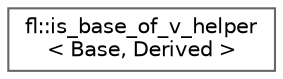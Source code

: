 digraph "Graphical Class Hierarchy"
{
 // LATEX_PDF_SIZE
  bgcolor="transparent";
  edge [fontname=Helvetica,fontsize=10,labelfontname=Helvetica,labelfontsize=10];
  node [fontname=Helvetica,fontsize=10,shape=box,height=0.2,width=0.4];
  rankdir="LR";
  Node0 [id="Node000000",label="fl::is_base_of_v_helper\l\< Base, Derived \>",height=0.2,width=0.4,color="grey40", fillcolor="white", style="filled",URL="$d8/d85/structfl_1_1is__base__of__v__helper.html",tooltip=" "];
}
